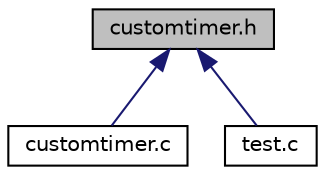 digraph "customtimer.h"
{
  edge [fontname="Helvetica",fontsize="10",labelfontname="Helvetica",labelfontsize="10"];
  node [fontname="Helvetica",fontsize="10",shape=record];
  Node1 [label="customtimer.h",height=0.2,width=0.4,color="black", fillcolor="grey75", style="filled" fontcolor="black"];
  Node1 -> Node2 [dir="back",color="midnightblue",fontsize="10",style="solid"];
  Node2 [label="customtimer.c",height=0.2,width=0.4,color="black", fillcolor="white", style="filled",URL="$customtimer_8c.html"];
  Node1 -> Node3 [dir="back",color="midnightblue",fontsize="10",style="solid"];
  Node3 [label="test.c",height=0.2,width=0.4,color="black", fillcolor="white", style="filled",URL="$test_8c.html"];
}
